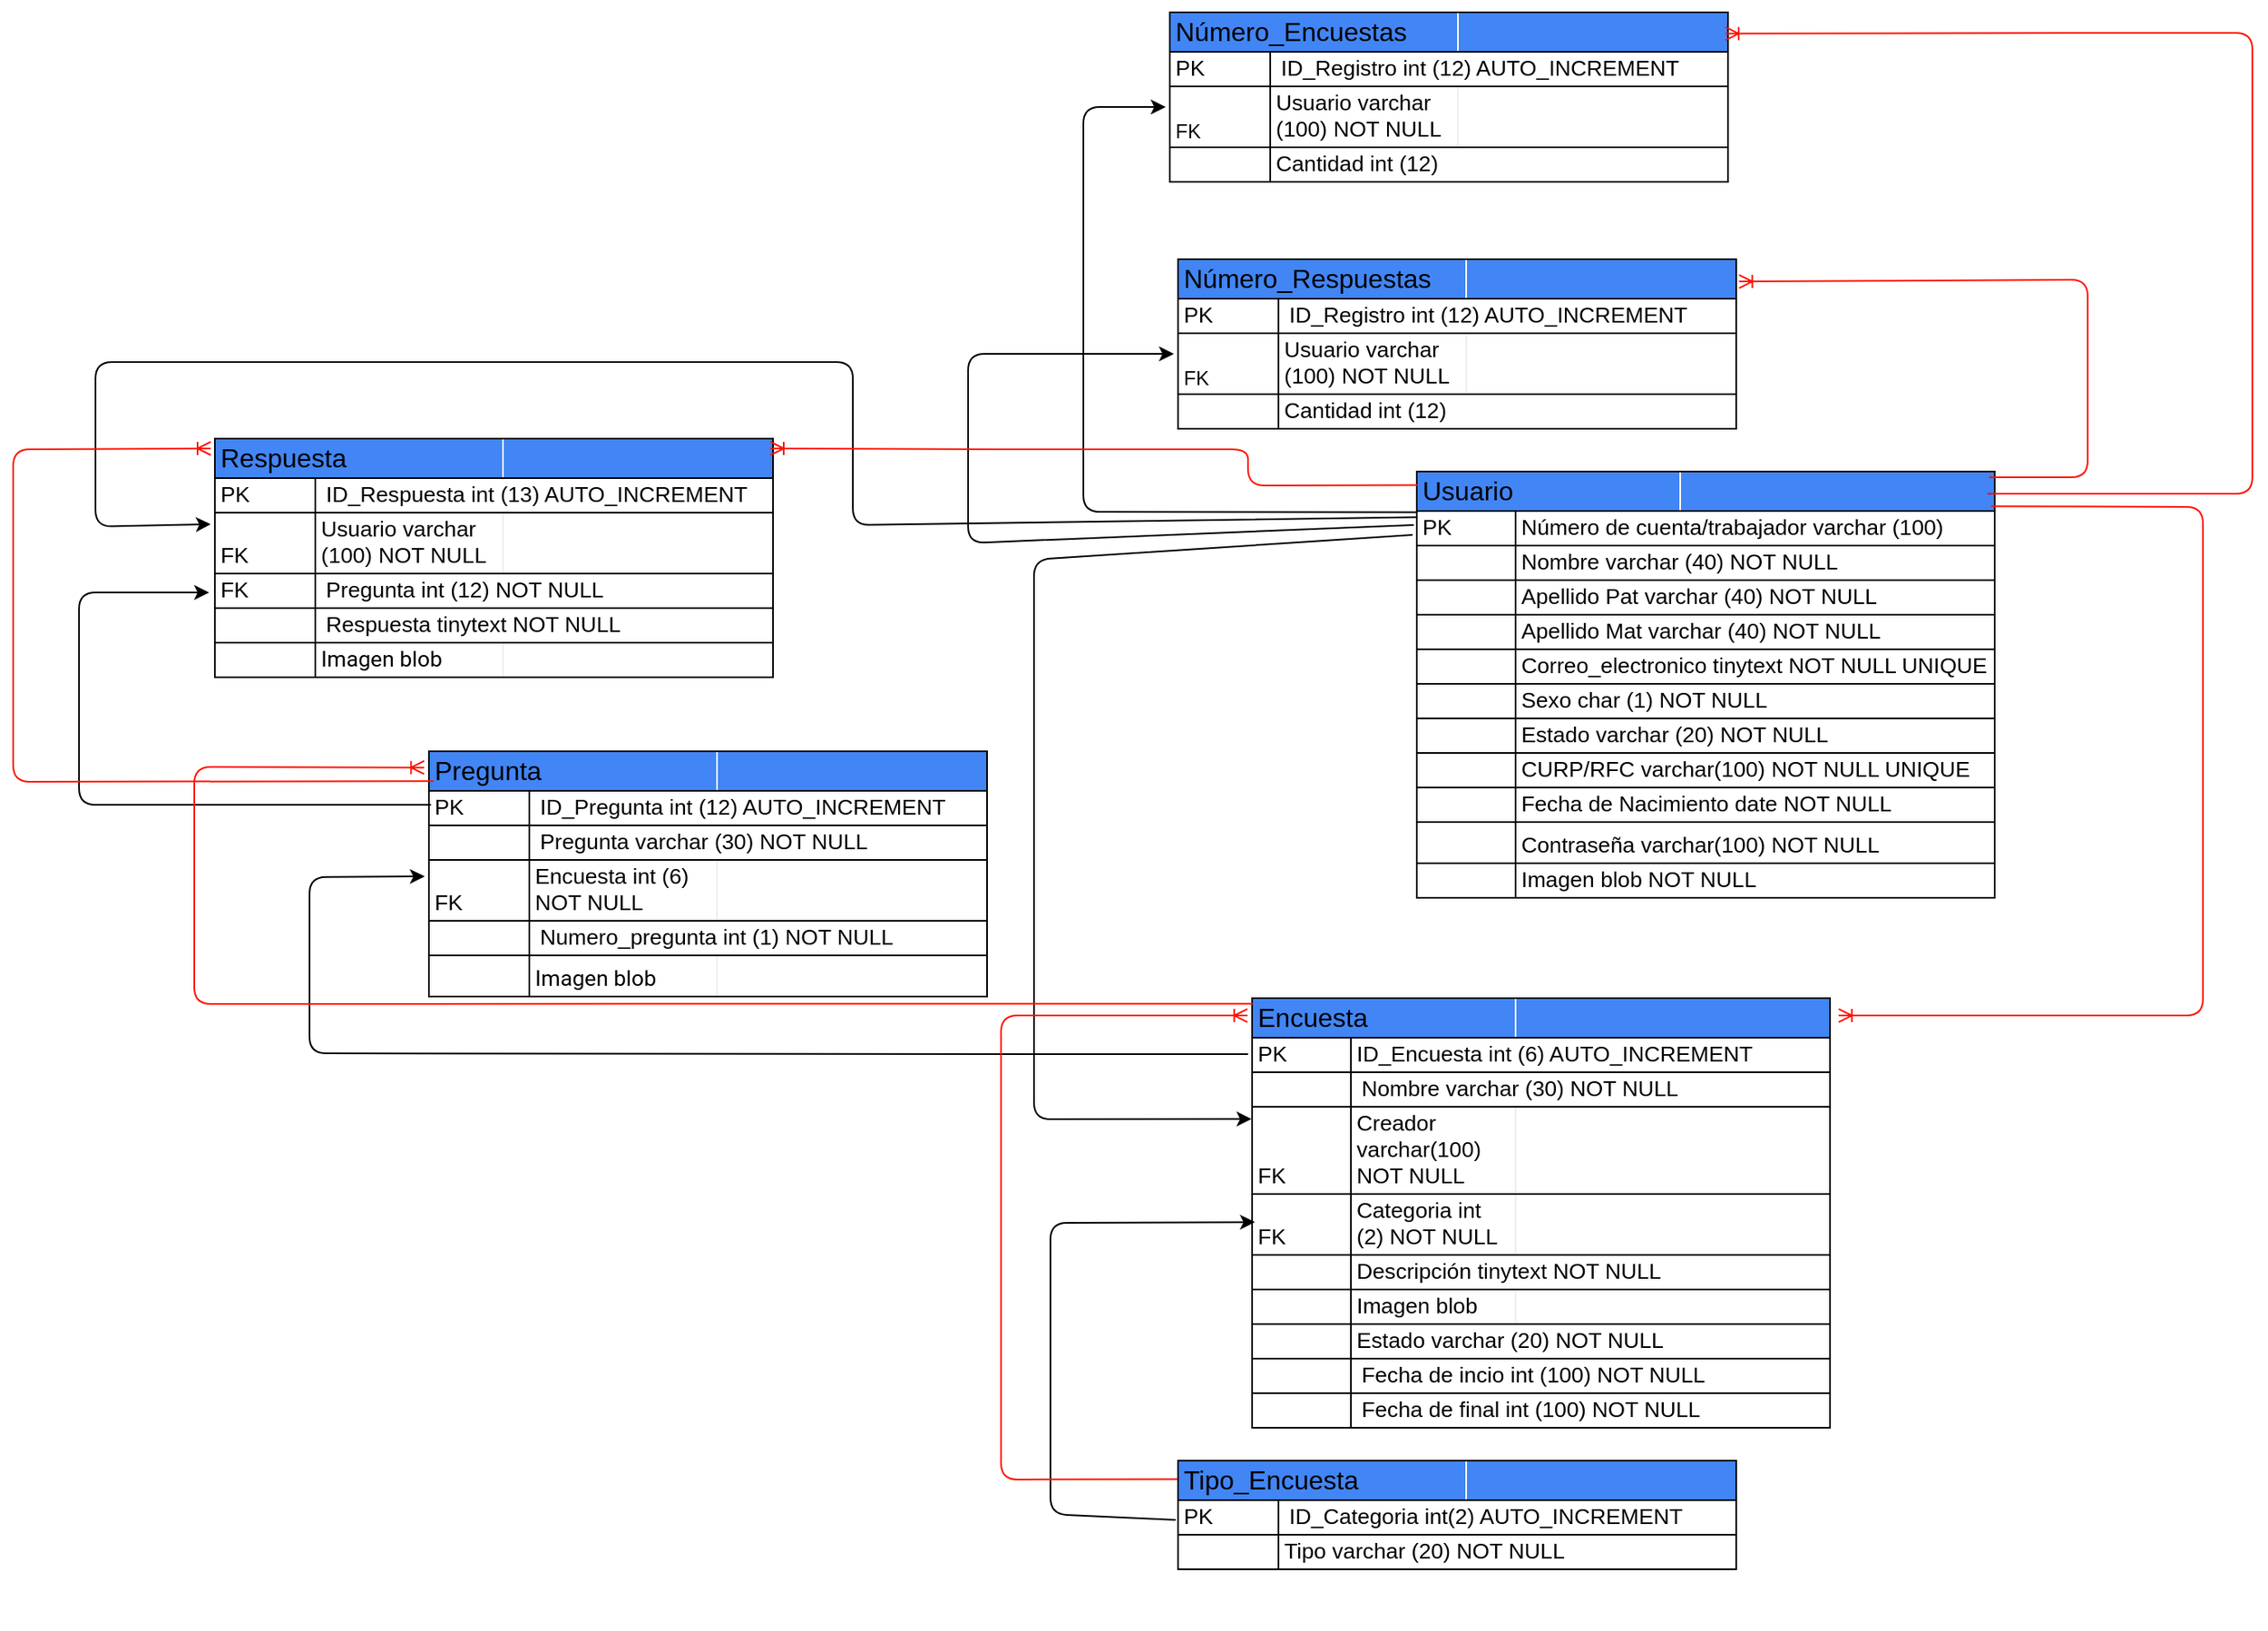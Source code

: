 <mxfile version="13.3.1" type="device"><diagram id="C5RBs43oDa-KdzZeNtuy" name="Page-1"><mxGraphModel dx="1108" dy="1602" grid="1" gridSize="10" guides="1" tooltips="1" connect="1" arrows="1" fold="1" page="1" pageScale="1" pageWidth="827" pageHeight="1169" math="0" shadow="0"><root><mxCell id="WIyWlLk6GJQsqaUBKTNV-0"/><mxCell id="WIyWlLk6GJQsqaUBKTNV-1" parent="WIyWlLk6GJQsqaUBKTNV-0"/><mxCell id="1utJyp6K4kBBcImkZjuv-14" value="&lt;br&gt;&lt;br&gt;&lt;table cellspacing=&quot;0&quot; cellpadding=&quot;0&quot; dir=&quot;ltr&quot; border=&quot;1&quot; style=&quot;table-layout: fixed ; font-size: 10pt ; font-family: &amp;#34;arial&amp;#34; ; width: 0px ; border-collapse: collapse ; border: none&quot;&gt;&lt;colgroup&gt;&lt;col width=&quot;60&quot;&gt;&lt;col width=&quot;100&quot;&gt;&lt;col width=&quot;191&quot;&gt;&lt;/colgroup&gt;&lt;tbody&gt;&lt;tr style=&quot;height: 21px&quot;&gt;&lt;td style=&quot;border-top: 1px solid #000000 ; border-right: 1px solid transparent ; border-bottom: 1px solid #000000 ; border-left: 1px solid #000000 ; overflow: visible ; padding: 2px 0px 2px 0px ; vertical-align: bottom ; background-color: #4285f4 ; font-size: 12pt&quot;&gt;&lt;div style=&quot;overflow: hidden ; position: relative ; width: 348px ; left: 3px&quot;&gt;&lt;div style=&quot;float: left&quot;&gt;                              Usuario&lt;/div&gt;&lt;/div&gt;&lt;/td&gt;&lt;td style=&quot;border-top: 1px solid #000000 ; border-right: 1px solid transparent ; border-bottom: 1px solid #000000 ; overflow: hidden ; padding: 2px 3px 2px 3px ; vertical-align: bottom ; background-color: #4285f4&quot;&gt;&lt;/td&gt;&lt;td style=&quot;border-top: 1px solid #000000 ; border-right: 1px solid #000000 ; border-bottom: 1px solid #000000 ; overflow: hidden ; padding: 2px 3px 2px 3px ; vertical-align: bottom ; background-color: #4285f4&quot;&gt;&lt;/td&gt;&lt;/tr&gt;&lt;tr style=&quot;height: 21px&quot;&gt;&lt;td style=&quot;border-right: 1px solid #000000 ; border-bottom: 1px solid #000000 ; border-left: 1px solid #000000 ; overflow: hidden ; padding: 2px 3px 2px 3px ; vertical-align: bottom&quot;&gt;PK&lt;/td&gt;&lt;td style=&quot;border-right: 1px solid transparent ; border-bottom: 1px solid #000000 ; overflow: visible ; padding: 2px 0px 2px 0px ; vertical-align: bottom&quot;&gt;&lt;div style=&quot;overflow: hidden ; position: relative ; width: 287px ; left: 3px&quot;&gt;&lt;div style=&quot;float: left&quot;&gt;Número de cuenta/trabajador varchar (100)&lt;/div&gt;&lt;/div&gt;&lt;/td&gt;&lt;td style=&quot;border-right: 1px solid #000000 ; border-bottom: 1px solid #000000 ; overflow: hidden ; padding: 2px 3px 2px 3px ; vertical-align: bottom&quot;&gt;&lt;/td&gt;&lt;/tr&gt;&lt;tr style=&quot;height: 21px&quot;&gt;&lt;td style=&quot;border-right: 1px solid #000000 ; border-bottom: 1px solid #000000 ; border-left: 1px solid #000000 ; overflow: hidden ; padding: 2px 3px 2px 3px ; vertical-align: bottom&quot;&gt;&lt;/td&gt;&lt;td style=&quot;border-right: 1px solid transparent ; border-bottom: 1px solid #000000 ; overflow: visible ; padding: 2px 0px 2px 0px ; vertical-align: bottom&quot;&gt;&lt;div style=&quot;overflow: hidden ; position: relative ; width: 287px ; left: 3px&quot;&gt;&lt;div style=&quot;float: left&quot;&gt;Nombre varchar (40) NOT NULL&lt;/div&gt;&lt;/div&gt;&lt;/td&gt;&lt;td style=&quot;border-right: 1px solid #000000 ; border-bottom: 1px solid #000000 ; overflow: hidden ; padding: 2px 3px 2px 3px ; vertical-align: bottom&quot;&gt;&lt;/td&gt;&lt;/tr&gt;&lt;tr style=&quot;height: 21px&quot;&gt;&lt;td style=&quot;border-right: 1px solid #000000 ; border-bottom: 1px solid #000000 ; border-left: 1px solid #000000 ; overflow: hidden ; padding: 2px 3px 2px 3px ; vertical-align: bottom&quot;&gt;&lt;/td&gt;&lt;td style=&quot;border-right: 1px solid transparent ; border-bottom: 1px solid #000000 ; overflow: visible ; padding: 2px 0px 2px 0px ; vertical-align: bottom&quot;&gt;&lt;div style=&quot;overflow: hidden ; position: relative ; width: 287px ; left: 3px&quot;&gt;&lt;div style=&quot;float: left&quot;&gt;Apellido Pat varchar (40) NOT NULL&lt;/div&gt;&lt;/div&gt;&lt;/td&gt;&lt;td style=&quot;border-right: 1px solid #000000 ; border-bottom: 1px solid #000000 ; overflow: hidden ; padding: 2px 3px 2px 3px ; vertical-align: bottom&quot;&gt;&lt;/td&gt;&lt;/tr&gt;&lt;tr style=&quot;height: 21px&quot;&gt;&lt;td style=&quot;border-right: 1px solid #000000 ; border-bottom: 1px solid #000000 ; border-left: 1px solid #000000 ; overflow: hidden ; padding: 2px 3px 2px 3px ; vertical-align: bottom&quot;&gt;&lt;/td&gt;&lt;td style=&quot;border-right: 1px solid transparent ; border-bottom: 1px solid #000000 ; overflow: visible ; padding: 2px 0px 2px 0px ; vertical-align: bottom&quot;&gt;&lt;div style=&quot;overflow: hidden ; position: relative ; width: 287px ; left: 3px&quot;&gt;&lt;div style=&quot;float: left&quot;&gt;Apellido Mat varchar (40) NOT NULL&lt;/div&gt;&lt;/div&gt;&lt;/td&gt;&lt;td style=&quot;border-right: 1px solid #000000 ; border-bottom: 1px solid #000000 ; overflow: hidden ; padding: 2px 3px 2px 3px ; vertical-align: bottom&quot;&gt;&lt;/td&gt;&lt;/tr&gt;&lt;tr style=&quot;height: 21px&quot;&gt;&lt;td style=&quot;border-right: 1px solid #000000 ; border-bottom: 1px solid #000000 ; border-left: 1px solid #000000 ; overflow: hidden ; padding: 2px 3px 2px 3px ; vertical-align: bottom&quot;&gt;&lt;/td&gt;&lt;td style=&quot;border-right: 1px solid transparent ; border-bottom: 1px solid #000000 ; overflow: visible ; padding: 2px 0px 2px 0px ; vertical-align: bottom&quot;&gt;&lt;div style=&quot;overflow: hidden ; position: relative ; width: 287px ; left: 3px&quot;&gt;&lt;div style=&quot;float: left&quot;&gt;Correo_electronico tinytext NOT NULL UNIQUE&lt;/div&gt;&lt;/div&gt;&lt;/td&gt;&lt;td style=&quot;border-right: 1px solid #000000 ; border-bottom: 1px solid #000000 ; overflow: hidden ; padding: 2px 3px 2px 3px ; vertical-align: bottom&quot;&gt;&lt;/td&gt;&lt;/tr&gt;&lt;tr style=&quot;height: 21px&quot;&gt;&lt;td style=&quot;border-right: 1px solid #000000 ; border-bottom: 1px solid #000000 ; border-left: 1px solid #000000 ; overflow: hidden ; padding: 2px 3px 2px 3px ; vertical-align: bottom&quot;&gt;&lt;/td&gt;&lt;td style=&quot;border-right: 1px solid transparent ; border-bottom: 1px solid #000000 ; overflow: visible ; padding: 2px 0px 2px 0px ; vertical-align: bottom&quot;&gt;&lt;div style=&quot;overflow: hidden ; position: relative ; width: 287px ; left: 3px&quot;&gt;&lt;div style=&quot;float: left&quot;&gt;Sexo char (1) NOT NULL&lt;/div&gt;&lt;/div&gt;&lt;/td&gt;&lt;td style=&quot;border-right: 1px solid #000000 ; border-bottom: 1px solid #000000 ; overflow: hidden ; padding: 2px 3px 2px 3px ; vertical-align: bottom&quot;&gt;&lt;/td&gt;&lt;/tr&gt;&lt;tr style=&quot;height: 21px&quot;&gt;&lt;td style=&quot;border-right: 1px solid #000000 ; border-bottom: 1px solid #000000 ; border-left: 1px solid #000000 ; overflow: hidden ; padding: 2px 3px 2px 3px ; vertical-align: bottom&quot;&gt;&lt;/td&gt;&lt;td style=&quot;border-right: 1px solid transparent ; border-bottom: 1px solid #000000 ; overflow: visible ; padding: 2px 0px 2px 0px ; vertical-align: bottom&quot;&gt;&lt;div style=&quot;overflow: hidden ; position: relative ; width: 287px ; left: 3px&quot;&gt;&lt;div style=&quot;float: left&quot;&gt;Estado varchar (20) NOT NULL&lt;/div&gt;&lt;/div&gt;&lt;/td&gt;&lt;td style=&quot;border-right: 1px solid #000000 ; border-bottom: 1px solid #000000 ; overflow: hidden ; padding: 2px 3px 2px 3px ; vertical-align: bottom&quot;&gt;&lt;/td&gt;&lt;/tr&gt;&lt;tr style=&quot;height: 21px&quot;&gt;&lt;td style=&quot;border-right: 1px solid #000000 ; border-bottom: 1px solid #000000 ; border-left: 1px solid #000000 ; overflow: hidden ; padding: 2px 3px 2px 3px ; vertical-align: bottom&quot;&gt;&lt;/td&gt;&lt;td style=&quot;border-right: 1px solid transparent ; border-bottom: 1px solid #000000 ; overflow: visible ; padding: 2px 0px 2px 0px ; vertical-align: bottom&quot;&gt;&lt;div style=&quot;overflow: hidden ; position: relative ; width: 287px ; left: 3px&quot;&gt;&lt;div style=&quot;float: left&quot;&gt;CURP/RFC varchar(100) NOT NULL UNIQUE&lt;/div&gt;&lt;/div&gt;&lt;/td&gt;&lt;td style=&quot;border-right: 1px solid #000000 ; border-bottom: 1px solid #000000 ; overflow: hidden ; padding: 2px 3px 2px 3px ; vertical-align: bottom&quot;&gt;&lt;/td&gt;&lt;/tr&gt;&lt;tr style=&quot;height: 21px&quot;&gt;&lt;td style=&quot;border-right: 1px solid #000000 ; border-bottom: 1px solid #000000 ; border-left: 1px solid #000000 ; overflow: hidden ; padding: 2px 3px 2px 3px ; vertical-align: bottom&quot;&gt;&lt;/td&gt;&lt;td style=&quot;border-right: 1px solid transparent ; border-bottom: 1px solid #000000 ; overflow: visible ; padding: 2px 0px 2px 0px ; vertical-align: bottom&quot;&gt;&lt;div style=&quot;overflow: hidden ; position: relative ; width: 287px ; left: 3px&quot;&gt;&lt;div style=&quot;float: left&quot;&gt;Fecha de Nacimiento date NOT NULL&lt;/div&gt;&lt;/div&gt;&lt;/td&gt;&lt;td style=&quot;border-right: 1px solid #000000 ; border-bottom: 1px solid #000000 ; overflow: hidden ; padding: 2px 3px 2px 3px ; vertical-align: bottom&quot;&gt;&lt;/td&gt;&lt;/tr&gt;&lt;tr style=&quot;height: 25px&quot;&gt;&lt;td style=&quot;border-right: 1px solid #000000 ; border-bottom: 1px solid #000000 ; border-left: 1px solid #000000 ; overflow: hidden ; padding: 2px 3px 2px 3px ; vertical-align: bottom&quot;&gt;&lt;/td&gt;&lt;td style=&quot;border-right: 1px solid transparent ; border-bottom: 1px solid #000000 ; overflow: visible ; padding: 2px 0px 2px 0px ; vertical-align: bottom&quot;&gt;&lt;div style=&quot;overflow: hidden ; position: relative ; width: 287px ; left: 3px&quot;&gt;&lt;div style=&quot;float: left&quot;&gt;Contraseña varchar(100) NOT NULL&lt;/div&gt;&lt;/div&gt;&lt;/td&gt;&lt;td style=&quot;border-right: 1px solid #000000 ; border-bottom: 1px solid #000000 ; overflow: hidden ; padding: 2px 3px 2px 3px ; vertical-align: bottom&quot;&gt;&lt;/td&gt;&lt;/tr&gt;&lt;tr style=&quot;height: 21px&quot;&gt;&lt;td style=&quot;border-right: 1px solid #000000 ; border-bottom: 1px solid #000000 ; border-left: 1px solid #000000 ; overflow: hidden ; padding: 2px 3px 2px 3px ; vertical-align: bottom&quot;&gt;&lt;/td&gt;&lt;td style=&quot;border-right: 1px solid transparent ; border-bottom: 1px solid #000000 ; overflow: visible ; padding: 2px 0px 2px 0px ; vertical-align: bottom&quot;&gt;&lt;div style=&quot;overflow: hidden ; position: relative ; width: 287px ; left: 3px&quot;&gt;&lt;div style=&quot;float: left&quot;&gt;Imagen blob NOT NULL&lt;/div&gt;&lt;/div&gt;&lt;/td&gt;&lt;td style=&quot;border-right: 1px solid #000000 ; border-bottom: 1px solid #000000 ; overflow: hidden ; padding: 2px 3px 2px 3px ; vertical-align: bottom&quot;&gt;&lt;/td&gt;&lt;/tr&gt;&lt;/tbody&gt;&lt;/table&gt;&lt;br&gt;" style="text;whiteSpace=wrap;html=1;" parent="WIyWlLk6GJQsqaUBKTNV-1" vertex="1"><mxGeometry x="1000" y="-830" width="350" height="300" as="geometry"/></mxCell><mxCell id="1utJyp6K4kBBcImkZjuv-15" value="&lt;br&gt;&lt;br&gt;&lt;table cellspacing=&quot;0&quot; cellpadding=&quot;0&quot; dir=&quot;ltr&quot; border=&quot;1&quot; style=&quot;table-layout: fixed ; font-size: 10pt ; font-family: &amp;#34;arial&amp;#34; ; width: 0px ; border-collapse: collapse ; border: none&quot;&gt;&lt;colgroup&gt;&lt;col width=&quot;60&quot;&gt;&lt;col width=&quot;100&quot;&gt;&lt;col width=&quot;191&quot;&gt;&lt;/colgroup&gt;&lt;tbody&gt;&lt;tr style=&quot;height: 21px&quot;&gt;&lt;td style=&quot;border-top: 1px solid #000000 ; border-right: 1px solid transparent ; border-bottom: 1px solid #000000 ; border-left: 1px solid #000000 ; overflow: visible ; padding: 2px 0px 2px 0px ; vertical-align: bottom ; background-color: #4285f4 ; font-size: 12pt&quot;&gt;&lt;div style=&quot;overflow: hidden ; position: relative ; width: 348px ; left: 3px&quot;&gt;&lt;div style=&quot;float: left&quot;&gt;                             Encuesta&lt;/div&gt;&lt;/div&gt;&lt;/td&gt;&lt;td style=&quot;border-top: 1px solid #000000 ; border-right: 1px solid transparent ; border-bottom: 1px solid #000000 ; overflow: hidden ; padding: 2px 3px 2px 3px ; vertical-align: bottom ; background-color: #4285f4&quot;&gt;&lt;/td&gt;&lt;td style=&quot;border-top: 1px solid #000000 ; border-right: 1px solid #000000 ; border-bottom: 1px solid #000000 ; overflow: hidden ; padding: 2px 3px 2px 3px ; vertical-align: bottom ; background-color: #4285f4&quot;&gt;&lt;/td&gt;&lt;/tr&gt;&lt;tr style=&quot;height: 21px&quot;&gt;&lt;td style=&quot;border-right: 1px solid #000000 ; border-bottom: 1px solid #000000 ; border-left: 1px solid #000000 ; overflow: hidden ; padding: 2px 3px 2px 3px ; vertical-align: bottom&quot;&gt;PK&lt;/td&gt;&lt;td style=&quot;border-right: 1px solid transparent ; border-bottom: 1px solid #000000 ; overflow: visible ; padding: 2px 0px 2px 0px ; vertical-align: bottom&quot;&gt;&lt;div style=&quot;overflow: hidden ; position: relative ; width: 287px ; left: 3px&quot;&gt;&lt;div style=&quot;float: left&quot;&gt;ID_Encuesta int (6) AUTO_INCREMENT&lt;/div&gt;&lt;/div&gt;&lt;/td&gt;&lt;td style=&quot;border-right: 1px solid #000000 ; border-bottom: 1px solid #000000 ; overflow: hidden ; padding: 2px 3px 2px 3px ; vertical-align: bottom&quot;&gt;&lt;/td&gt;&lt;/tr&gt;&lt;tr style=&quot;height: 21px&quot;&gt;&lt;td style=&quot;border-right: 1px solid #000000 ; border-bottom: 1px solid #000000 ; border-left: 1px solid #000000 ; overflow: hidden ; padding: 2px 3px 2px 3px ; vertical-align: bottom&quot;&gt;&lt;/td&gt;&lt;td style=&quot;border-right: 1px solid transparent ; border-bottom: 1px solid #000000 ; overflow: visible ; padding: 2px 3px 2px 3px ; vertical-align: bottom&quot;&gt;&lt;div style=&quot;overflow: hidden ; position: relative ; width: 287px ; left: 3px&quot;&gt;&lt;div style=&quot;float: left&quot;&gt;Nombre varchar (30) NOT NULL&lt;/div&gt;&lt;/div&gt;&lt;/td&gt;&lt;td style=&quot;border-right: 1px solid #000000 ; border-bottom: 1px solid #000000 ; overflow: hidden ; padding: 2px 3px 2px 3px ; vertical-align: bottom&quot;&gt;&lt;/td&gt;&lt;/tr&gt;&lt;tr style=&quot;height: 21px&quot;&gt;&lt;td style=&quot;border-right: 1px solid #000000 ; border-bottom: 1px solid #000000 ; border-left: 1px solid #000000 ; overflow: hidden ; padding: 2px 3px 2px 3px ; vertical-align: bottom&quot;&gt;FK&lt;/td&gt;&lt;td style=&quot;border-bottom: 1px solid #000000 ; overflow: hidden ; padding: 2px 3px 2px 3px ; vertical-align: bottom&quot;&gt;Creador varchar(100) NOT NULL&lt;/td&gt;&lt;td style=&quot;border-right: 1px solid #000000 ; border-bottom: 1px solid #000000 ; overflow: hidden ; padding: 2px 3px 2px 3px ; vertical-align: bottom&quot;&gt;&lt;/td&gt;&lt;/tr&gt;&lt;tr style=&quot;height: 21px&quot;&gt;&lt;td style=&quot;border-right: 1px solid #000000 ; border-bottom: 1px solid #000000 ; border-left: 1px solid #000000 ; overflow: hidden ; padding: 2px 3px 2px 3px ; vertical-align: bottom&quot;&gt;FK&lt;/td&gt;&lt;td style=&quot;border-bottom: 1px solid #000000 ; overflow: hidden ; padding: 2px 3px 2px 3px ; vertical-align: bottom&quot;&gt;Categoria int (2) NOT NULL&lt;/td&gt;&lt;td style=&quot;border-right: 1px solid #000000 ; border-bottom: 1px solid #000000 ; overflow: hidden ; padding: 2px 3px 2px 3px ; vertical-align: bottom&quot;&gt;&lt;/td&gt;&lt;/tr&gt;&lt;tr style=&quot;height: 21px&quot;&gt;&lt;td style=&quot;border-right: 1px solid #000000 ; border-bottom: 1px solid #000000 ; border-left: 1px solid #000000 ; overflow: hidden ; padding: 2px 3px 2px 3px ; vertical-align: bottom&quot;&gt;&lt;/td&gt;&lt;td style=&quot;border-right: 1px solid transparent ; border-bottom: 1px solid #000000 ; overflow: visible ; padding: 2px 0px 2px 0px ; vertical-align: bottom&quot;&gt;&lt;div style=&quot;overflow: hidden ; position: relative ; width: 287px ; left: 3px&quot;&gt;&lt;div style=&quot;float: left&quot;&gt;Descripción tinytext NOT NULL&lt;/div&gt;&lt;/div&gt;&lt;/td&gt;&lt;td style=&quot;border-right: 1px solid #000000 ; border-bottom: 1px solid #000000 ; overflow: hidden ; padding: 2px 3px 2px 3px ; vertical-align: bottom&quot;&gt;&lt;/td&gt;&lt;/tr&gt;&lt;tr style=&quot;height: 21px&quot;&gt;&lt;td style=&quot;border-right: 1px solid #000000 ; border-bottom: 1px solid #000000 ; border-left: 1px solid #000000 ; overflow: hidden ; padding: 2px 3px 2px 3px ; vertical-align: bottom&quot;&gt;&lt;/td&gt;&lt;td style=&quot;border-bottom: 1px solid #000000 ; overflow: hidden ; padding: 2px 3px 2px 3px ; vertical-align: bottom&quot;&gt;Imagen blob&lt;/td&gt;&lt;td style=&quot;border-right: 1px solid #000000 ; border-bottom: 1px solid #000000 ; overflow: hidden ; padding: 2px 3px 2px 3px ; vertical-align: bottom&quot;&gt;&lt;/td&gt;&lt;/tr&gt;&lt;tr style=&quot;height: 21px&quot;&gt;&lt;td style=&quot;border-right: 1px solid #000000 ; border-bottom: 1px solid #000000 ; border-left: 1px solid #000000 ; overflow: hidden ; padding: 2px 3px 2px 3px ; vertical-align: bottom&quot;&gt;&lt;/td&gt;&lt;td style=&quot;border-right: 1px solid transparent ; border-bottom: 1px solid #000000 ; overflow: visible ; padding: 2px 0px 2px 0px ; vertical-align: bottom&quot;&gt;&lt;div style=&quot;overflow: hidden ; position: relative ; width: 287px ; left: 3px&quot;&gt;&lt;div style=&quot;float: left&quot;&gt;Estado varchar (20) NOT NULL&lt;/div&gt;&lt;/div&gt;&lt;/td&gt;&lt;td style=&quot;border-right: 1px solid #000000 ; border-bottom: 1px solid #000000 ; overflow: hidden ; padding: 2px 3px 2px 3px ; vertical-align: bottom&quot;&gt;&lt;/td&gt;&lt;/tr&gt;&lt;tr style=&quot;height: 21px&quot;&gt;&lt;td style=&quot;border-right: 1px solid #000000 ; border-bottom: 1px solid #000000 ; border-left: 1px solid #000000 ; overflow: hidden ; padding: 2px 3px 2px 3px ; vertical-align: bottom&quot;&gt;&lt;/td&gt;&lt;td style=&quot;border-right: 1px solid transparent ; border-bottom: 1px solid #000000 ; overflow: visible ; padding: 2px 3px 2px 3px ; vertical-align: bottom&quot;&gt;&lt;div style=&quot;overflow: hidden ; position: relative ; width: 287px ; left: 3px&quot;&gt;&lt;div style=&quot;float: left&quot;&gt;Fecha de incio int (100) NOT NULL&lt;/div&gt;&lt;/div&gt;&lt;/td&gt;&lt;td style=&quot;border-right: 1px solid #000000 ; border-bottom: 1px solid #000000 ; overflow: hidden ; padding: 2px 3px 2px 3px ; vertical-align: bottom&quot;&gt;&lt;/td&gt;&lt;/tr&gt;&lt;tr style=&quot;height: 21px&quot;&gt;&lt;td style=&quot;border-right: 1px solid #000000 ; border-bottom: 1px solid #000000 ; border-left: 1px solid #000000 ; overflow: hidden ; padding: 2px 3px 2px 3px ; vertical-align: bottom&quot;&gt;&lt;/td&gt;&lt;td style=&quot;border-right: 1px solid transparent ; border-bottom: 1px solid #000000 ; overflow: visible ; padding: 2px 3px 2px 3px ; vertical-align: bottom&quot;&gt;&lt;div style=&quot;overflow: hidden ; position: relative ; width: 287px ; left: 3px&quot;&gt;&lt;div style=&quot;float: left&quot;&gt;Fecha de final int (100) NOT NULL&lt;/div&gt;&lt;/div&gt;&lt;/td&gt;&lt;td style=&quot;border-right: 1px solid #000000 ; border-bottom: 1px solid #000000 ; overflow: hidden ; padding: 2px 3px 2px 3px ; vertical-align: bottom&quot;&gt;&lt;/td&gt;&lt;/tr&gt;&lt;/tbody&gt;&lt;/table&gt;" style="text;whiteSpace=wrap;html=1;" parent="WIyWlLk6GJQsqaUBKTNV-1" vertex="1"><mxGeometry x="900" y="-510" width="350" height="240" as="geometry"/></mxCell><mxCell id="1utJyp6K4kBBcImkZjuv-16" value="&lt;table cellspacing=&quot;0&quot; cellpadding=&quot;0&quot; dir=&quot;ltr&quot; border=&quot;1&quot; style=&quot;table-layout: fixed ; font-size: 10pt ; font-family: &amp;#34;arial&amp;#34; ; width: 0px ; border-collapse: collapse ; border: none&quot;&gt;&lt;colgroup&gt;&lt;col width=&quot;61&quot;&gt;&lt;col width=&quot;114&quot;&gt;&lt;col width=&quot;164&quot;&gt;&lt;/colgroup&gt;&lt;tbody&gt;&lt;tr style=&quot;height: 21px&quot;&gt;&lt;td style=&quot;border-top: 1px solid #000000 ; border-right: 1px solid transparent ; border-bottom: 1px solid #000000 ; border-left: 1px solid #000000 ; overflow: visible ; padding: 2px 0px 2px 0px ; vertical-align: bottom ; background-color: #4285f4 ; font-size: 12pt&quot;&gt;&lt;div style=&quot;overflow: hidden ; position: relative ; width: 336px ; left: 3px&quot;&gt;&lt;div style=&quot;float: left&quot;&gt;                            Tipo_Encuesta&lt;/div&gt;&lt;/div&gt;&lt;/td&gt;&lt;td style=&quot;border-top: 1px solid #000000 ; border-right: 1px solid transparent ; border-bottom: 1px solid #000000 ; overflow: hidden ; padding: 2px 0px 2px 0px ; vertical-align: bottom ; background-color: #4285f4 ; font-size: 12pt&quot;&gt;&lt;/td&gt;&lt;td style=&quot;border-top: 1px solid #000000 ; border-right: 1px solid #000000 ; border-bottom: 1px solid #000000 ; overflow: hidden ; padding: 2px 3px 2px 3px ; vertical-align: bottom ; background-color: #4285f4&quot;&gt;&lt;/td&gt;&lt;/tr&gt;&lt;tr style=&quot;height: 21px&quot;&gt;&lt;td style=&quot;border-right: 1px solid #000000 ; border-bottom: 1px solid #000000 ; border-left: 1px solid #000000 ; overflow: hidden ; padding: 2px 3px 2px 3px ; vertical-align: bottom&quot;&gt;PK&lt;/td&gt;&lt;td style=&quot;border-right: 1px solid transparent ; border-bottom: 1px solid #000000 ; overflow: visible ; padding: 2px 3px 2px 3px ; vertical-align: bottom&quot;&gt;&lt;div style=&quot;overflow: hidden ; position: relative ; width: 274px ; left: 3px&quot;&gt;&lt;div style=&quot;float: left&quot;&gt;ID_Categoria int(2) AUTO_INCREMENT&lt;/div&gt;&lt;/div&gt;&lt;/td&gt;&lt;td style=&quot;border-right: 1px solid #000000 ; border-bottom: 1px solid #000000 ; overflow: hidden ; padding: 2px 3px 2px 3px ; vertical-align: bottom&quot;&gt;&lt;/td&gt;&lt;/tr&gt;&lt;tr style=&quot;height: 21px&quot;&gt;&lt;td style=&quot;border-right: 1px solid #000000 ; border-bottom: 1px solid #000000 ; border-left: 1px solid #000000 ; overflow: hidden ; padding: 2px 3px 2px 3px ; vertical-align: bottom&quot;&gt;&lt;/td&gt;&lt;td style=&quot;border-right: 1px solid transparent ; border-bottom: 1px solid #000000 ; overflow: visible ; padding: 2px 0px 2px 0px ; vertical-align: bottom&quot;&gt;&lt;div style=&quot;overflow: hidden ; position: relative ; width: 274px ; left: 3px&quot;&gt;&lt;div style=&quot;float: left&quot;&gt;Tipo varchar (20) NOT NULL&lt;/div&gt;&lt;/div&gt;&lt;/td&gt;&lt;td style=&quot;border-right: 1px solid #000000 ; border-bottom: 1px solid #000000 ; overflow: hidden ; padding: 2px 3px 2px 3px ; vertical-align: bottom&quot;&gt;&lt;/td&gt;&lt;/tr&gt;&lt;/tbody&gt;&lt;/table&gt;&lt;br&gt;" style="text;whiteSpace=wrap;html=1;" parent="WIyWlLk6GJQsqaUBKTNV-1" vertex="1"><mxGeometry x="855" y="-200" width="370" height="110" as="geometry"/></mxCell><mxCell id="1utJyp6K4kBBcImkZjuv-17" value="&lt;table cellspacing=&quot;0&quot; cellpadding=&quot;0&quot; dir=&quot;ltr&quot; border=&quot;1&quot; style=&quot;table-layout: fixed ; font-size: 10pt ; font-family: &amp;#34;arial&amp;#34; ; width: 0px ; border-collapse: collapse ; border: none&quot;&gt;&lt;colgroup&gt;&lt;col width=&quot;61&quot;&gt;&lt;col width=&quot;114&quot;&gt;&lt;col width=&quot;164&quot;&gt;&lt;/colgroup&gt;&lt;tbody&gt;&lt;tr style=&quot;height: 21px&quot;&gt;&lt;td style=&quot;border-top: 1px solid #000000 ; border-right: 1px solid transparent ; border-bottom: 1px solid #000000 ; border-left: 1px solid #000000 ; overflow: visible ; padding: 2px 0px 2px 0px ; vertical-align: bottom ; background-color: #4285f4 ; font-size: 12pt&quot;&gt;&lt;div style=&quot;overflow: hidden ; position: relative ; width: 336px ; left: 3px&quot;&gt;&lt;div style=&quot;float: left&quot;&gt;                  Número_Respuestas&lt;/div&gt;&lt;/div&gt;&lt;/td&gt;&lt;td style=&quot;border-top: 1px solid #000000 ; border-right: 1px solid transparent ; border-bottom: 1px solid #000000 ; overflow: hidden ; padding: 2px 3px 2px 3px ; vertical-align: bottom ; background-color: #4285f4&quot;&gt;&lt;/td&gt;&lt;td style=&quot;border-top: 1px solid #000000 ; border-right: 1px solid #000000 ; border-bottom: 1px solid #000000 ; overflow: hidden ; padding: 2px 3px 2px 3px ; vertical-align: bottom ; background-color: #4285f4&quot;&gt;&lt;/td&gt;&lt;/tr&gt;&lt;tr style=&quot;height: 21px&quot;&gt;&lt;td style=&quot;border-right: 1px solid #000000 ; border-bottom: 1px solid #000000 ; border-left: 1px solid #000000 ; overflow: hidden ; padding: 2px 3px 2px 3px ; vertical-align: bottom&quot;&gt;PK&lt;/td&gt;&lt;td style=&quot;border-right: 1px solid transparent ; border-bottom: 1px solid #000000 ; overflow: visible ; padding: 2px 3px 2px 3px ; vertical-align: bottom&quot;&gt;&lt;div style=&quot;overflow: hidden ; position: relative ; width: 274px ; left: 3px&quot;&gt;&lt;div style=&quot;float: left&quot;&gt;ID_Registro int (12) AUTO_INCREMENT&lt;/div&gt;&lt;/div&gt;&lt;/td&gt;&lt;td style=&quot;border-right: 1px solid #000000 ; border-bottom: 1px solid #000000 ; overflow: hidden ; padding: 2px 3px 2px 3px ; vertical-align: bottom&quot;&gt;&lt;/td&gt;&lt;/tr&gt;&lt;tr style=&quot;height: 21px&quot;&gt;&lt;td style=&quot;border-right: 1px solid #000000 ; border-bottom: 1px solid #000000 ; border-left: 1px solid #000000 ; overflow: hidden ; padding: 2px 3px 2px 3px ; vertical-align: bottom ; font-size: 9pt&quot;&gt;FK&lt;/td&gt;&lt;td style=&quot;border-bottom: 1px solid #000000 ; overflow: hidden ; padding: 2px 3px 2px 3px ; vertical-align: bottom&quot;&gt;Usuario varchar (100) NOT NULL&lt;/td&gt;&lt;td style=&quot;border-right: 1px solid #000000 ; border-bottom: 1px solid #000000 ; overflow: hidden ; padding: 2px 3px 2px 3px ; vertical-align: bottom&quot;&gt;&lt;/td&gt;&lt;/tr&gt;&lt;tr style=&quot;height: 21px&quot;&gt;&lt;td style=&quot;border-right: 1px solid #000000 ; border-bottom: 1px solid #000000 ; border-left: 1px solid #000000 ; overflow: hidden ; padding: 2px 3px 2px 3px ; vertical-align: bottom&quot;&gt;&lt;/td&gt;&lt;td style=&quot;border-right: 1px solid transparent ; border-bottom: 1px solid #000000 ; overflow: visible ; padding: 2px 0px 2px 0px ; vertical-align: bottom&quot;&gt;&lt;div style=&quot;overflow: hidden ; position: relative ; width: 274px ; left: 3px&quot;&gt;&lt;div style=&quot;float: left&quot;&gt;Cantidad int (12)&amp;nbsp;&lt;/div&gt;&lt;/div&gt;&lt;/td&gt;&lt;td style=&quot;border-right: 1px solid #000000 ; border-bottom: 1px solid #000000 ; overflow: hidden ; padding: 2px 3px 2px 3px ; vertical-align: bottom&quot;&gt;&lt;/td&gt;&lt;/tr&gt;&lt;/tbody&gt;&lt;/table&gt;&lt;br&gt;" style="text;whiteSpace=wrap;html=1;" parent="WIyWlLk6GJQsqaUBKTNV-1" vertex="1"><mxGeometry x="855" y="-930" width="345" height="130" as="geometry"/></mxCell><mxCell id="1utJyp6K4kBBcImkZjuv-18" value="&lt;table cellspacing=&quot;0&quot; cellpadding=&quot;0&quot; dir=&quot;ltr&quot; border=&quot;1&quot; style=&quot;table-layout: fixed ; font-size: 10pt ; font-family: &amp;#34;arial&amp;#34; ; width: 0px ; border-collapse: collapse ; border: none&quot;&gt;&lt;colgroup&gt;&lt;col width=&quot;61&quot;&gt;&lt;col width=&quot;114&quot;&gt;&lt;col width=&quot;164&quot;&gt;&lt;/colgroup&gt;&lt;tbody&gt;&lt;tr style=&quot;height: 21px&quot;&gt;&lt;td style=&quot;border-top: 1px solid #000000 ; border-right: 1px solid transparent ; border-bottom: 1px solid #000000 ; border-left: 1px solid #000000 ; overflow: visible ; padding: 2px 0px 2px 0px ; vertical-align: bottom ; background-color: #4285f4 ; font-size: 12pt&quot;&gt;&lt;div style=&quot;overflow: hidden ; position: relative ; width: 336px ; left: 3px&quot;&gt;&lt;div style=&quot;float: left&quot;&gt;                  Número_Encuestas&lt;/div&gt;&lt;/div&gt;&lt;/td&gt;&lt;td style=&quot;border-top: 1px solid #000000 ; border-right: 1px solid transparent ; border-bottom: 1px solid #000000 ; overflow: hidden ; padding: 2px 3px 2px 3px ; vertical-align: bottom ; background-color: #4285f4&quot;&gt;&lt;/td&gt;&lt;td style=&quot;border-top: 1px solid #000000 ; border-right: 1px solid #000000 ; border-bottom: 1px solid #000000 ; overflow: hidden ; padding: 2px 3px 2px 3px ; vertical-align: bottom ; background-color: #4285f4&quot;&gt;&lt;/td&gt;&lt;/tr&gt;&lt;tr style=&quot;height: 21px&quot;&gt;&lt;td style=&quot;border-right: 1px solid #000000 ; border-bottom: 1px solid #000000 ; border-left: 1px solid #000000 ; overflow: hidden ; padding: 2px 3px 2px 3px ; vertical-align: bottom&quot;&gt;PK&lt;/td&gt;&lt;td style=&quot;border-right: 1px solid transparent ; border-bottom: 1px solid #000000 ; overflow: visible ; padding: 2px 3px 2px 3px ; vertical-align: bottom&quot;&gt;&lt;div style=&quot;overflow: hidden ; position: relative ; width: 274px ; left: 3px&quot;&gt;&lt;div style=&quot;float: left&quot;&gt;ID_Registro int (12) AUTO_INCREMENT&lt;/div&gt;&lt;/div&gt;&lt;/td&gt;&lt;td style=&quot;border-right: 1px solid #000000 ; border-bottom: 1px solid #000000 ; overflow: hidden ; padding: 2px 3px 2px 3px ; vertical-align: bottom&quot;&gt;&lt;/td&gt;&lt;/tr&gt;&lt;tr style=&quot;height: 21px&quot;&gt;&lt;td style=&quot;border-right: 1px solid #000000 ; border-bottom: 1px solid #000000 ; border-left: 1px solid #000000 ; overflow: hidden ; padding: 2px 3px 2px 3px ; vertical-align: bottom ; font-size: 9pt&quot;&gt;FK&lt;/td&gt;&lt;td style=&quot;border-bottom: 1px solid #000000 ; overflow: hidden ; padding: 2px 3px 2px 3px ; vertical-align: bottom&quot;&gt;Usuario varchar (100) NOT NULL&lt;/td&gt;&lt;td style=&quot;border-right: 1px solid #000000 ; border-bottom: 1px solid #000000 ; overflow: hidden ; padding: 2px 3px 2px 3px ; vertical-align: bottom&quot;&gt;&lt;/td&gt;&lt;/tr&gt;&lt;tr style=&quot;height: 21px&quot;&gt;&lt;td style=&quot;border-right: 1px solid #000000 ; border-bottom: 1px solid #000000 ; border-left: 1px solid #000000 ; overflow: hidden ; padding: 2px 3px 2px 3px ; vertical-align: bottom&quot;&gt;&lt;/td&gt;&lt;td style=&quot;border-right: 1px solid transparent ; border-bottom: 1px solid #000000 ; overflow: visible ; padding: 2px 0px 2px 0px ; vertical-align: bottom&quot;&gt;&lt;div style=&quot;overflow: hidden ; position: relative ; width: 274px ; left: 3px&quot;&gt;&lt;div style=&quot;float: left&quot;&gt;Cantidad int (12)&lt;/div&gt;&lt;/div&gt;&lt;/td&gt;&lt;td style=&quot;border-right: 1px solid #000000 ; border-bottom: 1px solid #000000 ; overflow: hidden ; padding: 2px 3px 2px 3px ; vertical-align: bottom&quot;&gt;&lt;/td&gt;&lt;/tr&gt;&lt;/tbody&gt;&lt;/table&gt;" style="text;whiteSpace=wrap;html=1;" parent="WIyWlLk6GJQsqaUBKTNV-1" vertex="1"><mxGeometry x="850" y="-1080" width="340" height="130" as="geometry"/></mxCell><mxCell id="1utJyp6K4kBBcImkZjuv-19" value="&lt;br&gt;&lt;br&gt;&lt;table cellspacing=&quot;0&quot; cellpadding=&quot;0&quot; dir=&quot;ltr&quot; border=&quot;1&quot; style=&quot;table-layout: fixed ; font-size: 10pt ; font-family: &amp;#34;arial&amp;#34; ; width: 0px ; border-collapse: collapse ; border: none&quot;&gt;&lt;colgroup&gt;&lt;col width=&quot;61&quot;&gt;&lt;col width=&quot;114&quot;&gt;&lt;col width=&quot;164&quot;&gt;&lt;/colgroup&gt;&lt;tbody&gt;&lt;tr style=&quot;height: 21px&quot;&gt;&lt;td style=&quot;border-top: 1px solid #000000 ; border-right: 1px solid transparent ; border-bottom: 1px solid #000000 ; border-left: 1px solid #000000 ; overflow: visible ; padding: 2px 0px 2px 0px ; vertical-align: bottom ; background-color: #4285f4 ; font-size: 12pt&quot;&gt;&lt;div style=&quot;overflow: hidden ; position: relative ; width: 336px ; left: 3px&quot;&gt;&lt;div style=&quot;float: left&quot;&gt;                          Pregunta&lt;/div&gt;&lt;/div&gt;&lt;/td&gt;&lt;td style=&quot;border-top: 1px solid #000000 ; border-right: 1px solid transparent ; border-bottom: 1px solid #000000 ; overflow: hidden ; padding: 2px 3px 2px 3px ; vertical-align: bottom ; background-color: #4285f4&quot;&gt;&lt;/td&gt;&lt;td style=&quot;border-top: 1px solid #000000 ; border-right: 1px solid #000000 ; border-bottom: 1px solid #000000 ; overflow: hidden ; padding: 2px 3px 2px 3px ; vertical-align: bottom ; background-color: #4285f4&quot;&gt;&lt;/td&gt;&lt;/tr&gt;&lt;tr style=&quot;height: 21px&quot;&gt;&lt;td style=&quot;border-right: 1px solid #000000 ; border-bottom: 1px solid #000000 ; border-left: 1px solid #000000 ; overflow: hidden ; padding: 2px 3px 2px 3px ; vertical-align: bottom&quot;&gt;PK&lt;/td&gt;&lt;td style=&quot;border-right: 1px solid transparent ; border-bottom: 1px solid #000000 ; overflow: visible ; padding: 2px 3px 2px 3px ; vertical-align: bottom&quot;&gt;&lt;div style=&quot;overflow: hidden ; position: relative ; width: 274px ; left: 3px&quot;&gt;&lt;div style=&quot;float: left&quot;&gt;ID_Pregunta int (12) AUTO_INCREMENT&lt;/div&gt;&lt;/div&gt;&lt;/td&gt;&lt;td style=&quot;border-right: 1px solid #000000 ; border-bottom: 1px solid #000000 ; overflow: hidden ; padding: 2px 3px 2px 3px ; vertical-align: bottom&quot;&gt;&lt;/td&gt;&lt;/tr&gt;&lt;tr style=&quot;height: 21px&quot;&gt;&lt;td style=&quot;border-right: 1px solid #000000 ; border-bottom: 1px solid #000000 ; border-left: 1px solid #000000 ; overflow: hidden ; padding: 2px 3px 2px 3px ; vertical-align: bottom&quot;&gt;&lt;/td&gt;&lt;td style=&quot;border-right: 1px solid transparent ; border-bottom: 1px solid #000000 ; overflow: visible ; padding: 2px 3px 2px 3px ; vertical-align: bottom&quot;&gt;&lt;div style=&quot;overflow: hidden ; position: relative ; width: 274px ; left: 3px&quot;&gt;&lt;div style=&quot;float: left&quot;&gt;Pregunta varchar (30) NOT NULL&lt;/div&gt;&lt;/div&gt;&lt;/td&gt;&lt;td style=&quot;border-right: 1px solid #000000 ; border-bottom: 1px solid #000000 ; overflow: hidden ; padding: 2px 3px 2px 3px ; vertical-align: bottom&quot;&gt;&lt;/td&gt;&lt;/tr&gt;&lt;tr style=&quot;height: 21px&quot;&gt;&lt;td style=&quot;border-right: 1px solid #000000 ; border-bottom: 1px solid #000000 ; border-left: 1px solid #000000 ; overflow: hidden ; padding: 2px 3px 2px 3px ; vertical-align: bottom&quot;&gt;FK&lt;/td&gt;&lt;td style=&quot;border-bottom: 1px solid #000000 ; overflow: hidden ; padding: 2px 3px 2px 3px ; vertical-align: bottom&quot;&gt;Encuesta int (6) NOT NULL&lt;/td&gt;&lt;td style=&quot;border-right: 1px solid #000000 ; border-bottom: 1px solid #000000 ; overflow: hidden ; padding: 2px 3px 2px 3px ; vertical-align: bottom&quot;&gt;&lt;/td&gt;&lt;/tr&gt;&lt;tr style=&quot;height: 21px&quot;&gt;&lt;td style=&quot;border-right: 1px solid #000000 ; border-bottom: 1px solid #000000 ; border-left: 1px solid #000000 ; overflow: hidden ; padding: 2px 3px 2px 3px ; vertical-align: bottom&quot;&gt;&lt;/td&gt;&lt;td style=&quot;border-right: 1px solid transparent ; border-bottom: 1px solid #000000 ; overflow: visible ; padding: 2px 3px 2px 3px ; vertical-align: bottom&quot;&gt;&lt;div style=&quot;overflow: hidden ; position: relative ; width: 274px ; left: 3px&quot;&gt;&lt;div style=&quot;float: left&quot;&gt;Numero_pregunta int (1) NOT NULL&lt;/div&gt;&lt;/div&gt;&lt;/td&gt;&lt;td style=&quot;border-right: 1px solid #000000 ; border-bottom: 1px solid #000000 ; overflow: hidden ; padding: 2px 3px 2px 3px ; vertical-align: bottom&quot;&gt;&lt;/td&gt;&lt;/tr&gt;&lt;tr style=&quot;height: 25px&quot;&gt;&lt;td style=&quot;border-right: 1px solid #000000 ; border-bottom: 1px solid #000000 ; border-left: 1px solid #000000 ; overflow: hidden ; padding: 2px 3px 2px 3px ; vertical-align: bottom&quot;&gt;&lt;/td&gt;&lt;td style=&quot;border-bottom: 1px solid #000000 ; overflow: hidden ; padding: 2px 3px 2px 3px ; vertical-align: bottom ; background-color: #ffffff ; font-family: &amp;#34;roboto&amp;#34; ; font-weight: normal ; color: #000000&quot;&gt;Imagen blob&lt;/td&gt;&lt;td style=&quot;border-right: 1px solid #000000 ; border-bottom: 1px solid #000000 ; overflow: hidden ; padding: 2px 3px 2px 3px ; vertical-align: bottom&quot;&gt;&lt;/td&gt;&lt;/tr&gt;&lt;/tbody&gt;&lt;/table&gt;" style="text;whiteSpace=wrap;html=1;" parent="WIyWlLk6GJQsqaUBKTNV-1" vertex="1"><mxGeometry x="400" y="-660" width="340" height="150" as="geometry"/></mxCell><mxCell id="1utJyp6K4kBBcImkZjuv-20" value="&lt;br&gt;&lt;br&gt;&lt;table cellspacing=&quot;0&quot; cellpadding=&quot;0&quot; dir=&quot;ltr&quot; border=&quot;1&quot; style=&quot;table-layout: fixed ; font-size: 10pt ; font-family: &amp;#34;arial&amp;#34; ; width: 0px ; border-collapse: collapse ; border: none&quot;&gt;&lt;colgroup&gt;&lt;col width=&quot;61&quot;&gt;&lt;col width=&quot;114&quot;&gt;&lt;col width=&quot;164&quot;&gt;&lt;/colgroup&gt;&lt;tbody&gt;&lt;tr style=&quot;height: 21px&quot;&gt;&lt;td style=&quot;border-top: 1px solid #000000 ; border-right: 1px solid transparent ; border-bottom: 1px solid #000000 ; border-left: 1px solid #000000 ; overflow: visible ; padding: 2px 0px 2px 0px ; vertical-align: bottom ; background-color: #4285f4 ; font-size: 12pt&quot;&gt;&lt;div style=&quot;overflow: hidden ; position: relative ; width: 336px ; left: 3px&quot;&gt;&lt;div style=&quot;float: left&quot;&gt;                            Respuesta&lt;/div&gt;&lt;/div&gt;&lt;/td&gt;&lt;td style=&quot;border-top: 1px solid #000000 ; border-right: 1px solid transparent ; border-bottom: 1px solid #000000 ; overflow: hidden ; padding: 2px 3px 2px 3px ; vertical-align: bottom ; background-color: #4285f4&quot;&gt;&lt;/td&gt;&lt;td style=&quot;border-top: 1px solid #000000 ; border-right: 1px solid #000000 ; border-bottom: 1px solid #000000 ; overflow: hidden ; padding: 2px 3px 2px 3px ; vertical-align: bottom ; background-color: #4285f4&quot;&gt;&lt;/td&gt;&lt;/tr&gt;&lt;tr style=&quot;height: 21px&quot;&gt;&lt;td style=&quot;border-right: 1px solid #000000 ; border-bottom: 1px solid #000000 ; border-left: 1px solid #000000 ; overflow: hidden ; padding: 2px 3px 2px 3px ; vertical-align: bottom&quot;&gt;PK&lt;/td&gt;&lt;td style=&quot;border-right: 1px solid transparent ; border-bottom: 1px solid #000000 ; overflow: visible ; padding: 2px 3px 2px 3px ; vertical-align: bottom&quot;&gt;&lt;div style=&quot;overflow: hidden ; position: relative ; width: 274px ; left: 3px&quot;&gt;&lt;div style=&quot;float: left&quot;&gt;ID_Respuesta int (13) AUTO_INCREMENT&lt;/div&gt;&lt;/div&gt;&lt;/td&gt;&lt;td style=&quot;border-right: 1px solid #000000 ; border-bottom: 1px solid #000000 ; overflow: hidden ; padding: 2px 3px 2px 3px ; vertical-align: bottom&quot;&gt;&lt;/td&gt;&lt;/tr&gt;&lt;tr style=&quot;height: 21px&quot;&gt;&lt;td style=&quot;border-right: 1px solid #000000 ; border-bottom: 1px solid #000000 ; border-left: 1px solid #000000 ; overflow: hidden ; padding: 2px 3px 2px 3px ; vertical-align: bottom&quot;&gt;FK&lt;/td&gt;&lt;td style=&quot;border-bottom: 1px solid #000000 ; overflow: hidden ; padding: 2px 3px 2px 3px ; vertical-align: bottom&quot;&gt;Usuario varchar (100) NOT NULL&lt;/td&gt;&lt;td style=&quot;border-right: 1px solid #000000 ; border-bottom: 1px solid #000000 ; overflow: hidden ; padding: 2px 3px 2px 3px ; vertical-align: bottom&quot;&gt;&lt;/td&gt;&lt;/tr&gt;&lt;tr style=&quot;height: 21px&quot;&gt;&lt;td style=&quot;border-right: 1px solid #000000 ; border-bottom: 1px solid #000000 ; border-left: 1px solid #000000 ; overflow: hidden ; padding: 2px 3px 2px 3px ; vertical-align: bottom&quot;&gt;FK&lt;/td&gt;&lt;td style=&quot;border-right: 1px solid transparent ; border-bottom: 1px solid #000000 ; overflow: visible ; padding: 2px 3px 2px 3px ; vertical-align: bottom&quot;&gt;&lt;div style=&quot;overflow: hidden ; position: relative ; width: 274px ; left: 3px&quot;&gt;&lt;div style=&quot;float: left&quot;&gt;Pregunta int (12) NOT NULL&lt;/div&gt;&lt;/div&gt;&lt;/td&gt;&lt;td style=&quot;border-right: 1px solid #000000 ; border-bottom: 1px solid #000000 ; overflow: hidden ; padding: 2px 3px 2px 3px ; vertical-align: bottom&quot;&gt;&lt;/td&gt;&lt;/tr&gt;&lt;tr style=&quot;height: 21px&quot;&gt;&lt;td style=&quot;border-right: 1px solid #000000 ; border-bottom: 1px solid #000000 ; border-left: 1px solid #000000 ; overflow: hidden ; padding: 2px 3px 2px 3px ; vertical-align: bottom&quot;&gt;&lt;/td&gt;&lt;td style=&quot;border-right: 1px solid transparent ; border-bottom: 1px solid #000000 ; overflow: visible ; padding: 2px 3px 2px 3px ; vertical-align: bottom&quot;&gt;&lt;div style=&quot;overflow: hidden ; position: relative ; width: 274px ; left: 3px&quot;&gt;&lt;div style=&quot;float: left&quot;&gt;Respuesta tinytext NOT NULL&lt;/div&gt;&lt;/div&gt;&lt;/td&gt;&lt;td style=&quot;border-right: 1px solid #000000 ; border-bottom: 1px solid #000000 ; overflow: hidden ; padding: 2px 3px 2px 3px ; vertical-align: bottom&quot;&gt;&lt;/td&gt;&lt;/tr&gt;&lt;tr style=&quot;height: 21px&quot;&gt;&lt;td style=&quot;border-right: 1px solid #000000 ; border-bottom: 1px solid #000000 ; border-left: 1px solid #000000 ; overflow: hidden ; padding: 2px 3px 2px 3px ; vertical-align: bottom&quot;&gt;&lt;/td&gt;&lt;td style=&quot;border-bottom: 1px solid #000000 ; overflow: hidden ; padding: 2px 3px 2px 3px ; vertical-align: bottom ; background-color: #ffffff ; font-family: &amp;#34;roboto&amp;#34; ; font-weight: normal ; color: #000000&quot;&gt;Imagen blob&lt;/td&gt;&lt;td style=&quot;border-right: 1px solid #000000 ; border-bottom: 1px solid #000000 ; overflow: hidden ; padding: 2px 3px 2px 3px ; vertical-align: bottom&quot;&gt;&lt;/td&gt;&lt;/tr&gt;&lt;/tbody&gt;&lt;/table&gt;" style="text;whiteSpace=wrap;html=1;" parent="WIyWlLk6GJQsqaUBKTNV-1" vertex="1"><mxGeometry x="270" y="-850" width="340" height="170" as="geometry"/></mxCell><mxCell id="1utJyp6K4kBBcImkZjuv-21" value="" style="endArrow=classic;html=1;exitX=0.007;exitY=0.214;exitDx=0;exitDy=0;exitPerimeter=0;" parent="WIyWlLk6GJQsqaUBKTNV-1" source="1utJyp6K4kBBcImkZjuv-14" target="1utJyp6K4kBBcImkZjuv-20" edge="1"><mxGeometry width="50" height="50" relative="1" as="geometry"><mxPoint x="971" y="-760" as="sourcePoint"/><mxPoint x="270" y="-760" as="targetPoint"/><Array as="points"><mxPoint x="660" y="-761"/><mxPoint x="660" y="-860"/><mxPoint x="200" y="-860"/><mxPoint x="200" y="-760"/></Array></mxGeometry></mxCell><mxCell id="1utJyp6K4kBBcImkZjuv-24" value="" style="endArrow=classic;html=1;entryX=0;entryY=0.75;entryDx=0;entryDy=0;exitX=0;exitY=0.294;exitDx=0;exitDy=0;exitPerimeter=0;" parent="WIyWlLk6GJQsqaUBKTNV-1" source="1utJyp6K4kBBcImkZjuv-15" target="1utJyp6K4kBBcImkZjuv-19" edge="1"><mxGeometry width="50" height="50" relative="1" as="geometry"><mxPoint x="920" y="-440" as="sourcePoint"/><mxPoint x="1020" y="-470" as="targetPoint"/><Array as="points"><mxPoint x="330" y="-440"/><mxPoint x="330" y="-547"/></Array></mxGeometry></mxCell><mxCell id="1utJyp6K4kBBcImkZjuv-26" value="" style="endArrow=classic;html=1;entryX=0;entryY=0.5;entryDx=0;entryDy=0;exitX=0.002;exitY=0.23;exitDx=0;exitDy=0;exitPerimeter=0;" parent="WIyWlLk6GJQsqaUBKTNV-1" source="1utJyp6K4kBBcImkZjuv-14" target="1utJyp6K4kBBcImkZjuv-17" edge="1"><mxGeometry width="50" height="50" relative="1" as="geometry"><mxPoint x="890" y="-700" as="sourcePoint"/><mxPoint x="1020" y="-520" as="targetPoint"/><Array as="points"><mxPoint x="730" y="-750"/><mxPoint x="730" y="-865"/></Array></mxGeometry></mxCell><mxCell id="1utJyp6K4kBBcImkZjuv-28" value="" style="endArrow=classic;html=1;entryX=0;entryY=0.5;entryDx=0;entryDy=0;exitX=0.006;exitY=0.204;exitDx=0;exitDy=0;exitPerimeter=0;" parent="WIyWlLk6GJQsqaUBKTNV-1" source="1utJyp6K4kBBcImkZjuv-14" target="1utJyp6K4kBBcImkZjuv-18" edge="1"><mxGeometry width="50" height="50" relative="1" as="geometry"><mxPoint x="900" y="-769" as="sourcePoint"/><mxPoint x="1020" y="-700" as="targetPoint"/><Array as="points"><mxPoint x="800" y="-769"/><mxPoint x="800" y="-1015"/></Array></mxGeometry></mxCell><mxCell id="1utJyp6K4kBBcImkZjuv-29" value="" style="endArrow=classic;html=1;entryX=0.006;entryY=0.458;entryDx=0;entryDy=0;entryPerimeter=0;exitX=0;exitY=0.25;exitDx=0;exitDy=0;" parent="WIyWlLk6GJQsqaUBKTNV-1" source="1utJyp6K4kBBcImkZjuv-14" target="1utJyp6K4kBBcImkZjuv-15" edge="1"><mxGeometry width="50" height="50" relative="1" as="geometry"><mxPoint x="980" y="-750" as="sourcePoint"/><mxPoint x="1020" y="-520" as="targetPoint"/><Array as="points"><mxPoint x="770" y="-740"/><mxPoint x="770" y="-400"/></Array></mxGeometry></mxCell><mxCell id="1utJyp6K4kBBcImkZjuv-32" value="" style="endArrow=classic;html=1;entryX=0.012;entryY=0.719;entryDx=0;entryDy=0;entryPerimeter=0;exitX=0.003;exitY=0.395;exitDx=0;exitDy=0;exitPerimeter=0;" parent="WIyWlLk6GJQsqaUBKTNV-1" source="1utJyp6K4kBBcImkZjuv-16" target="1utJyp6K4kBBcImkZjuv-15" edge="1"><mxGeometry width="50" height="50" relative="1" as="geometry"><mxPoint x="855" y="-230" as="sourcePoint"/><mxPoint x="1020" y="-340" as="targetPoint"/><Array as="points"><mxPoint x="780" y="-160"/><mxPoint x="780" y="-337"/></Array></mxGeometry></mxCell><mxCell id="knYL1i6dDFY-CYHsgwQs-3" value="" style="endArrow=classic;html=1;exitX=0.011;exitY=0.46;exitDx=0;exitDy=0;exitPerimeter=0;" parent="WIyWlLk6GJQsqaUBKTNV-1" source="1utJyp6K4kBBcImkZjuv-19" edge="1"><mxGeometry width="50" height="50" relative="1" as="geometry"><mxPoint x="430" y="-680" as="sourcePoint"/><mxPoint x="269" y="-720" as="targetPoint"/><Array as="points"><mxPoint x="190" y="-591"/><mxPoint x="190" y="-670"/><mxPoint x="190" y="-720"/></Array></mxGeometry></mxCell><mxCell id="knYL1i6dDFY-CYHsgwQs-6" value="" style="fontSize=12;html=1;endArrow=ERoneToMany;strokeColor=#FF1100;exitX=0.016;exitY=0.364;exitDx=0;exitDy=0;exitPerimeter=0;entryX=0;entryY=0.25;entryDx=0;entryDy=0;" parent="WIyWlLk6GJQsqaUBKTNV-1" source="1utJyp6K4kBBcImkZjuv-19" target="1utJyp6K4kBBcImkZjuv-20" edge="1"><mxGeometry width="100" height="100" relative="1" as="geometry"><mxPoint x="110.0" y="-430" as="sourcePoint"/><mxPoint x="210" y="-530" as="targetPoint"/><Array as="points"><mxPoint x="150" y="-605"/><mxPoint x="150" y="-807"/></Array></mxGeometry></mxCell><mxCell id="knYL1i6dDFY-CYHsgwQs-7" value="" style="fontSize=12;html=1;endArrow=ERoneToMany;strokeColor=#FF1100;exitX=0.006;exitY=0.17;exitDx=0;exitDy=0;exitPerimeter=0;entryX=-0.001;entryY=0.196;entryDx=0;entryDy=0;entryPerimeter=0;" parent="WIyWlLk6GJQsqaUBKTNV-1" source="1utJyp6K4kBBcImkZjuv-16" target="1utJyp6K4kBBcImkZjuv-15" edge="1"><mxGeometry width="100" height="100" relative="1" as="geometry"><mxPoint x="590.0" y="-160" as="sourcePoint"/><mxPoint x="690" y="-260" as="targetPoint"/><Array as="points"><mxPoint x="750" y="-181"/><mxPoint x="750" y="-463"/></Array></mxGeometry></mxCell><mxCell id="knYL1i6dDFY-CYHsgwQs-8" value="" style="fontSize=12;html=1;endArrow=ERoneToMany;strokeColor=#FF1100;exitX=0.009;exitY=0.166;exitDx=0;exitDy=0;exitPerimeter=0;entryX=-0.001;entryY=0.309;entryDx=0;entryDy=0;entryPerimeter=0;" parent="WIyWlLk6GJQsqaUBKTNV-1" source="1utJyp6K4kBBcImkZjuv-15" target="1utJyp6K4kBBcImkZjuv-19" edge="1"><mxGeometry width="100" height="100" relative="1" as="geometry"><mxPoint x="480" y="-190" as="sourcePoint"/><mxPoint x="580" y="-290" as="targetPoint"/><Array as="points"><mxPoint x="260" y="-470"/><mxPoint x="260" y="-614"/></Array></mxGeometry></mxCell><mxCell id="knYL1i6dDFY-CYHsgwQs-9" value="" style="fontSize=12;html=1;endArrow=ERoneToMany;strokeColor=#FF1100;exitX=1.004;exitY=0.192;exitDx=0;exitDy=0;exitPerimeter=0;entryX=1.025;entryY=0.196;entryDx=0;entryDy=0;entryPerimeter=0;" parent="WIyWlLk6GJQsqaUBKTNV-1" source="1utJyp6K4kBBcImkZjuv-14" target="1utJyp6K4kBBcImkZjuv-15" edge="1"><mxGeometry width="100" height="100" relative="1" as="geometry"><mxPoint x="1360" y="-625" as="sourcePoint"/><mxPoint x="1640" y="-670" as="targetPoint"/><Array as="points"><mxPoint x="1480" y="-772"/><mxPoint x="1480" y="-463"/></Array></mxGeometry></mxCell><mxCell id="knYL1i6dDFY-CYHsgwQs-10" value="" style="fontSize=12;html=1;endArrow=ERoneToMany;strokeColor=#FF1100;entryX=1;entryY=0.157;entryDx=0;entryDy=0;entryPerimeter=0;" parent="WIyWlLk6GJQsqaUBKTNV-1" target="1utJyp6K4kBBcImkZjuv-18" edge="1"><mxGeometry width="100" height="100" relative="1" as="geometry"><mxPoint x="1349" y="-780" as="sourcePoint"/><mxPoint x="1250" y="-1060" as="targetPoint"/><Array as="points"><mxPoint x="1510" y="-780"/><mxPoint x="1510" y="-1060"/><mxPoint x="1410" y="-1060"/></Array></mxGeometry></mxCell><mxCell id="knYL1i6dDFY-CYHsgwQs-11" value="" style="fontSize=12;html=1;endArrow=ERoneToMany;strokeColor=#FF1100;entryX=0.995;entryY=0.162;entryDx=0;entryDy=0;entryPerimeter=0;" parent="WIyWlLk6GJQsqaUBKTNV-1" target="1utJyp6K4kBBcImkZjuv-17" edge="1"><mxGeometry width="100" height="100" relative="1" as="geometry"><mxPoint x="1350" y="-790" as="sourcePoint"/><mxPoint x="1280" y="-920" as="targetPoint"/><Array as="points"><mxPoint x="1410" y="-790"/><mxPoint x="1410" y="-910"/></Array></mxGeometry></mxCell><mxCell id="knYL1i6dDFY-CYHsgwQs-12" value="" style="fontSize=12;html=1;endArrow=ERoneToMany;strokeColor=#FF1100;exitX=0.009;exitY=0.149;exitDx=0;exitDy=0;exitPerimeter=0;entryX=1;entryY=0.25;entryDx=0;entryDy=0;" parent="WIyWlLk6GJQsqaUBKTNV-1" source="1utJyp6K4kBBcImkZjuv-14" target="1utJyp6K4kBBcImkZjuv-20" edge="1"><mxGeometry width="100" height="100" relative="1" as="geometry"><mxPoint x="810.0" y="-630" as="sourcePoint"/><mxPoint x="910" y="-730" as="targetPoint"/><Array as="points"><mxPoint x="900" y="-785"/><mxPoint x="900" y="-807"/><mxPoint x="760" y="-807"/></Array></mxGeometry></mxCell></root></mxGraphModel></diagram></mxfile>